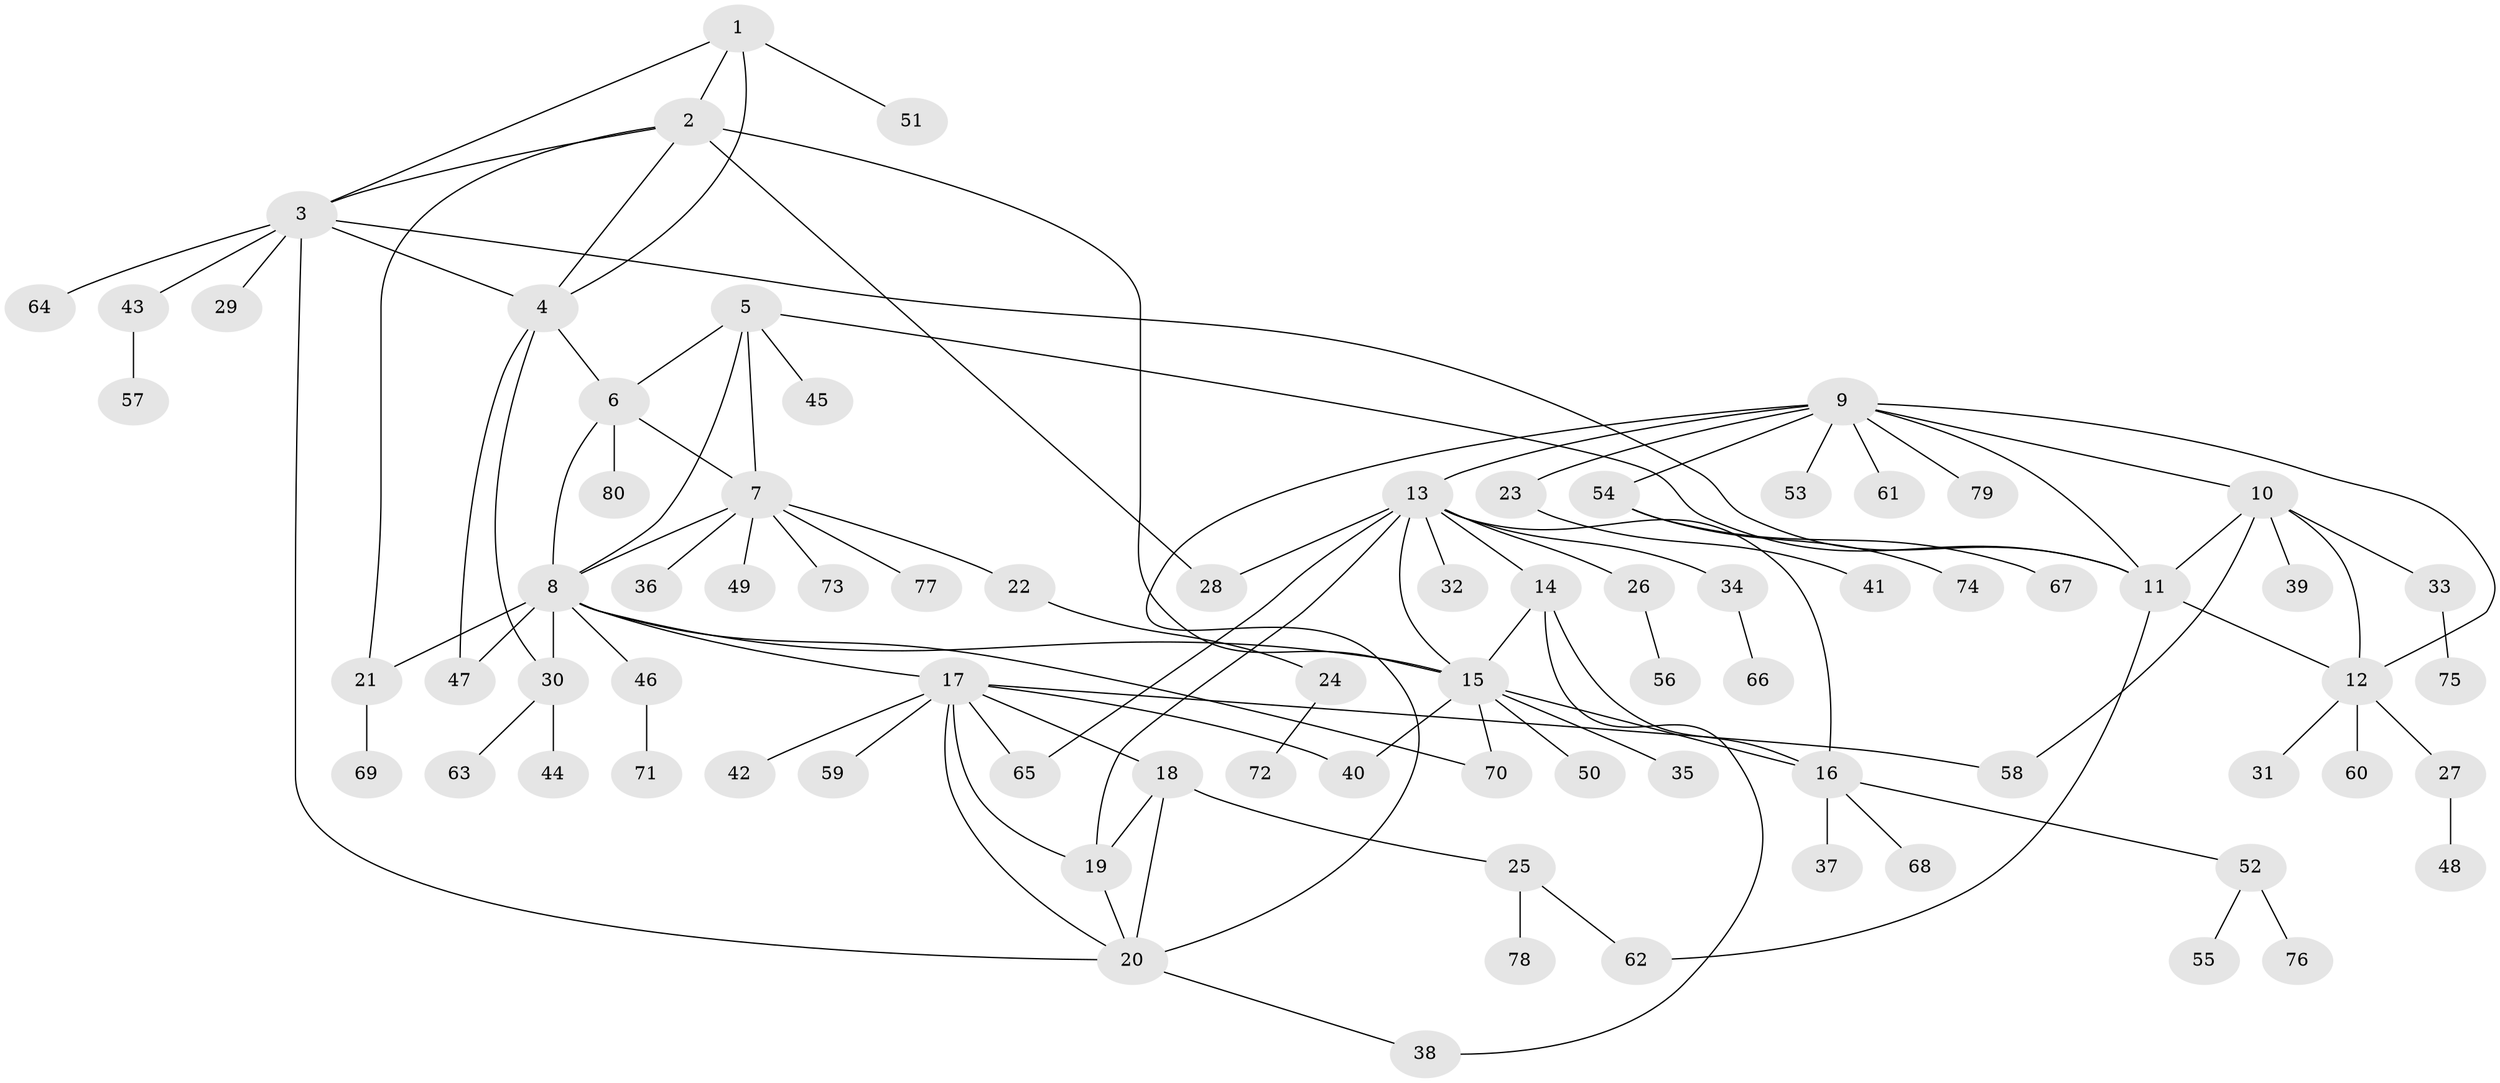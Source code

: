 // Generated by graph-tools (version 1.1) at 2025/26/03/09/25 03:26:40]
// undirected, 80 vertices, 110 edges
graph export_dot {
graph [start="1"]
  node [color=gray90,style=filled];
  1;
  2;
  3;
  4;
  5;
  6;
  7;
  8;
  9;
  10;
  11;
  12;
  13;
  14;
  15;
  16;
  17;
  18;
  19;
  20;
  21;
  22;
  23;
  24;
  25;
  26;
  27;
  28;
  29;
  30;
  31;
  32;
  33;
  34;
  35;
  36;
  37;
  38;
  39;
  40;
  41;
  42;
  43;
  44;
  45;
  46;
  47;
  48;
  49;
  50;
  51;
  52;
  53;
  54;
  55;
  56;
  57;
  58;
  59;
  60;
  61;
  62;
  63;
  64;
  65;
  66;
  67;
  68;
  69;
  70;
  71;
  72;
  73;
  74;
  75;
  76;
  77;
  78;
  79;
  80;
  1 -- 2;
  1 -- 3;
  1 -- 4;
  1 -- 51;
  2 -- 3;
  2 -- 4;
  2 -- 15;
  2 -- 21;
  2 -- 28;
  3 -- 4;
  3 -- 11;
  3 -- 20;
  3 -- 29;
  3 -- 43;
  3 -- 64;
  4 -- 6;
  4 -- 30;
  4 -- 47;
  5 -- 6;
  5 -- 7;
  5 -- 8;
  5 -- 11;
  5 -- 45;
  6 -- 7;
  6 -- 8;
  6 -- 80;
  7 -- 8;
  7 -- 22;
  7 -- 36;
  7 -- 49;
  7 -- 73;
  7 -- 77;
  8 -- 15;
  8 -- 17;
  8 -- 21;
  8 -- 30;
  8 -- 46;
  8 -- 47;
  8 -- 70;
  9 -- 10;
  9 -- 11;
  9 -- 12;
  9 -- 13;
  9 -- 20;
  9 -- 23;
  9 -- 53;
  9 -- 54;
  9 -- 61;
  9 -- 79;
  10 -- 11;
  10 -- 12;
  10 -- 33;
  10 -- 39;
  10 -- 58;
  11 -- 12;
  11 -- 62;
  12 -- 27;
  12 -- 31;
  12 -- 60;
  13 -- 14;
  13 -- 15;
  13 -- 16;
  13 -- 19;
  13 -- 26;
  13 -- 28;
  13 -- 32;
  13 -- 34;
  13 -- 65;
  14 -- 15;
  14 -- 16;
  14 -- 38;
  15 -- 16;
  15 -- 35;
  15 -- 40;
  15 -- 50;
  15 -- 70;
  16 -- 37;
  16 -- 52;
  16 -- 68;
  17 -- 18;
  17 -- 19;
  17 -- 20;
  17 -- 40;
  17 -- 42;
  17 -- 58;
  17 -- 59;
  17 -- 65;
  18 -- 19;
  18 -- 20;
  18 -- 25;
  19 -- 20;
  20 -- 38;
  21 -- 69;
  22 -- 24;
  23 -- 41;
  24 -- 72;
  25 -- 62;
  25 -- 78;
  26 -- 56;
  27 -- 48;
  30 -- 44;
  30 -- 63;
  33 -- 75;
  34 -- 66;
  43 -- 57;
  46 -- 71;
  52 -- 55;
  52 -- 76;
  54 -- 67;
  54 -- 74;
}
